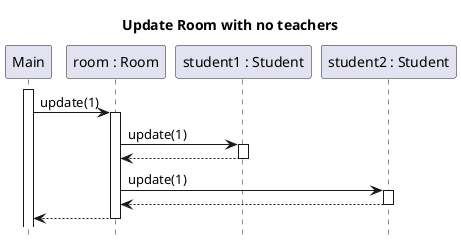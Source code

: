 @startuml room-update-no-teachers
title Update Room with no teachers
hide footbox
autoactivate on
skinparam SequenceReferenceBackgroundColor white

participant Main
participant "room : Room" as room
participant "student1 : Student" as s1
participant "student2 : Student" as s2

Main++
Main -> room : update(1)
    room -> s1 : update(1)
    return
    room -> s2 : update(1)
    return
return

@enduml